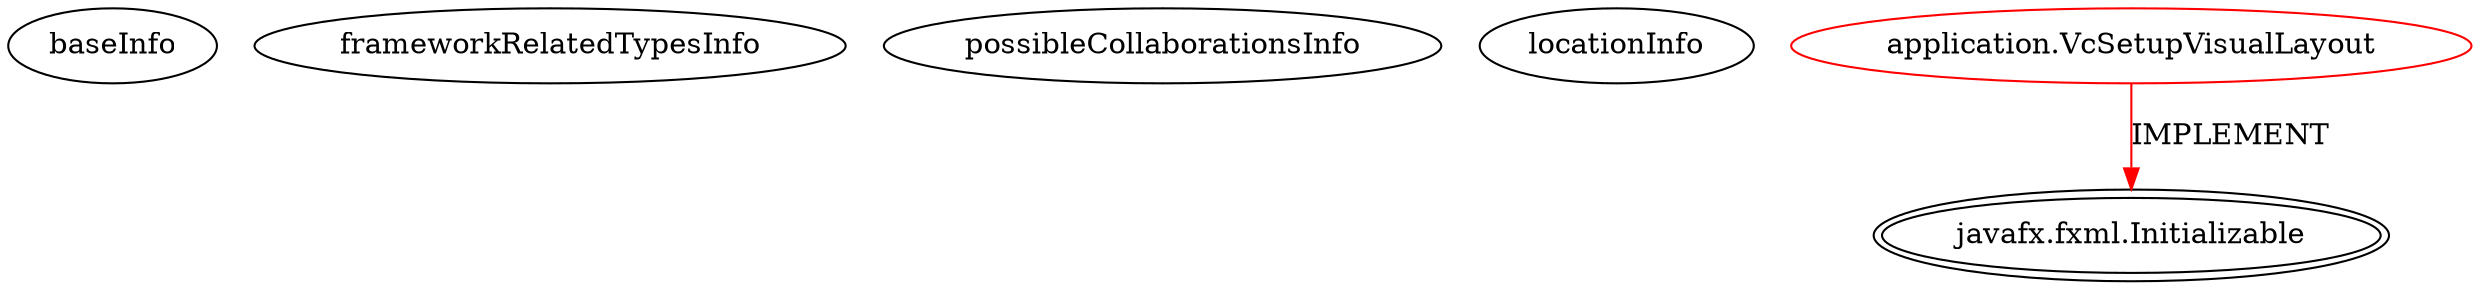 digraph {
baseInfo[graphId=3674,category="extension_graph",isAnonymous=false,possibleRelation=false]
frameworkRelatedTypesInfo[0="javafx.fxml.Initializable"]
possibleCollaborationsInfo[]
locationInfo[projectName="mrempala-sp",filePath="/mrempala-sp/sp-master/src/application/VcSetupVisualLayout.java",contextSignature="VcSetupVisualLayout",graphId="3674"]
0[label="application.VcSetupVisualLayout",vertexType="ROOT_CLIENT_CLASS_DECLARATION",isFrameworkType=false,color=red]
1[label="javafx.fxml.Initializable",vertexType="FRAMEWORK_INTERFACE_TYPE",isFrameworkType=true,peripheries=2]
0->1[label="IMPLEMENT",color=red]
}
